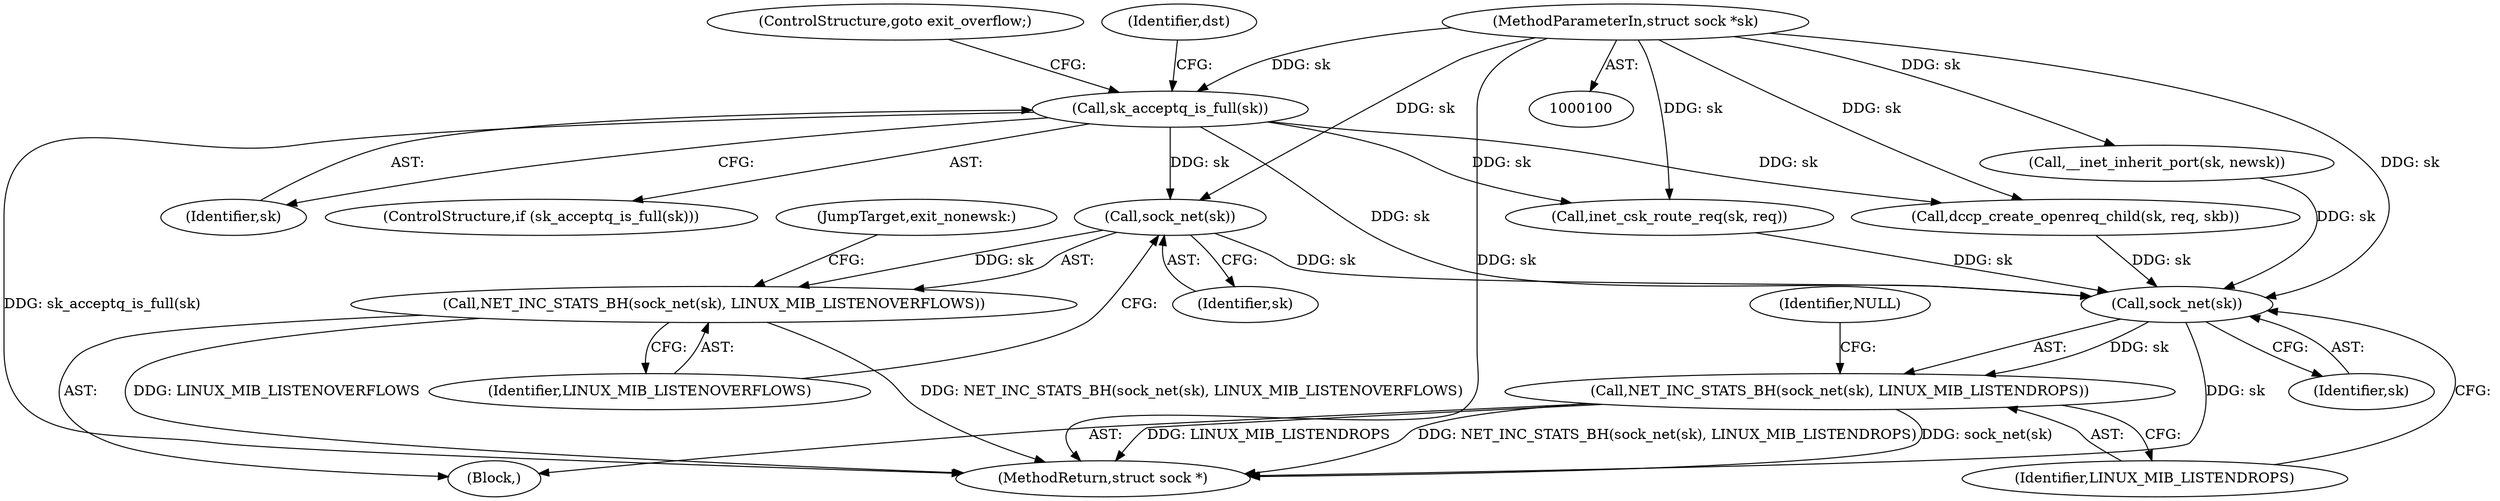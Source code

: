 digraph "0_linux_f6d8bd051c391c1c0458a30b2a7abcd939329259_0@pointer" {
"1000221" [label="(Call,sock_net(sk))"];
"1000110" [label="(Call,sk_acceptq_is_full(sk))"];
"1000101" [label="(MethodParameterIn,struct sock *sk)"];
"1000220" [label="(Call,NET_INC_STATS_BH(sock_net(sk), LINUX_MIB_LISTENOVERFLOWS))"];
"1000229" [label="(Call,sock_net(sk))"];
"1000228" [label="(Call,NET_INC_STATS_BH(sock_net(sk), LINUX_MIB_LISTENDROPS))"];
"1000111" [label="(Identifier,sk)"];
"1000105" [label="(Block,)"];
"1000224" [label="(JumpTarget,exit_nonewsk:)"];
"1000230" [label="(Identifier,sk)"];
"1000206" [label="(Call,__inet_inherit_port(sk, newsk))"];
"1000220" [label="(Call,NET_INC_STATS_BH(sock_net(sk), LINUX_MIB_LISTENOVERFLOWS))"];
"1000110" [label="(Call,sk_acceptq_is_full(sk))"];
"1000222" [label="(Identifier,sk)"];
"1000128" [label="(Call,dccp_create_openreq_child(sk, req, skb))"];
"1000233" [label="(Identifier,NULL)"];
"1000116" [label="(Identifier,dst)"];
"1000228" [label="(Call,NET_INC_STATS_BH(sock_net(sk), LINUX_MIB_LISTENDROPS))"];
"1000223" [label="(Identifier,LINUX_MIB_LISTENOVERFLOWS)"];
"1000109" [label="(ControlStructure,if (sk_acceptq_is_full(sk)))"];
"1000231" [label="(Identifier,LINUX_MIB_LISTENDROPS)"];
"1000112" [label="(ControlStructure,goto exit_overflow;)"];
"1000234" [label="(MethodReturn,struct sock *)"];
"1000121" [label="(Call,inet_csk_route_req(sk, req))"];
"1000101" [label="(MethodParameterIn,struct sock *sk)"];
"1000221" [label="(Call,sock_net(sk))"];
"1000229" [label="(Call,sock_net(sk))"];
"1000221" -> "1000220"  [label="AST: "];
"1000221" -> "1000222"  [label="CFG: "];
"1000222" -> "1000221"  [label="AST: "];
"1000223" -> "1000221"  [label="CFG: "];
"1000221" -> "1000220"  [label="DDG: sk"];
"1000110" -> "1000221"  [label="DDG: sk"];
"1000101" -> "1000221"  [label="DDG: sk"];
"1000221" -> "1000229"  [label="DDG: sk"];
"1000110" -> "1000109"  [label="AST: "];
"1000110" -> "1000111"  [label="CFG: "];
"1000111" -> "1000110"  [label="AST: "];
"1000112" -> "1000110"  [label="CFG: "];
"1000116" -> "1000110"  [label="CFG: "];
"1000110" -> "1000234"  [label="DDG: sk_acceptq_is_full(sk)"];
"1000101" -> "1000110"  [label="DDG: sk"];
"1000110" -> "1000121"  [label="DDG: sk"];
"1000110" -> "1000128"  [label="DDG: sk"];
"1000110" -> "1000229"  [label="DDG: sk"];
"1000101" -> "1000100"  [label="AST: "];
"1000101" -> "1000234"  [label="DDG: sk"];
"1000101" -> "1000121"  [label="DDG: sk"];
"1000101" -> "1000128"  [label="DDG: sk"];
"1000101" -> "1000206"  [label="DDG: sk"];
"1000101" -> "1000229"  [label="DDG: sk"];
"1000220" -> "1000105"  [label="AST: "];
"1000220" -> "1000223"  [label="CFG: "];
"1000223" -> "1000220"  [label="AST: "];
"1000224" -> "1000220"  [label="CFG: "];
"1000220" -> "1000234"  [label="DDG: LINUX_MIB_LISTENOVERFLOWS"];
"1000220" -> "1000234"  [label="DDG: NET_INC_STATS_BH(sock_net(sk), LINUX_MIB_LISTENOVERFLOWS)"];
"1000229" -> "1000228"  [label="AST: "];
"1000229" -> "1000230"  [label="CFG: "];
"1000230" -> "1000229"  [label="AST: "];
"1000231" -> "1000229"  [label="CFG: "];
"1000229" -> "1000234"  [label="DDG: sk"];
"1000229" -> "1000228"  [label="DDG: sk"];
"1000128" -> "1000229"  [label="DDG: sk"];
"1000206" -> "1000229"  [label="DDG: sk"];
"1000121" -> "1000229"  [label="DDG: sk"];
"1000228" -> "1000105"  [label="AST: "];
"1000228" -> "1000231"  [label="CFG: "];
"1000231" -> "1000228"  [label="AST: "];
"1000233" -> "1000228"  [label="CFG: "];
"1000228" -> "1000234"  [label="DDG: NET_INC_STATS_BH(sock_net(sk), LINUX_MIB_LISTENDROPS)"];
"1000228" -> "1000234"  [label="DDG: sock_net(sk)"];
"1000228" -> "1000234"  [label="DDG: LINUX_MIB_LISTENDROPS"];
}

